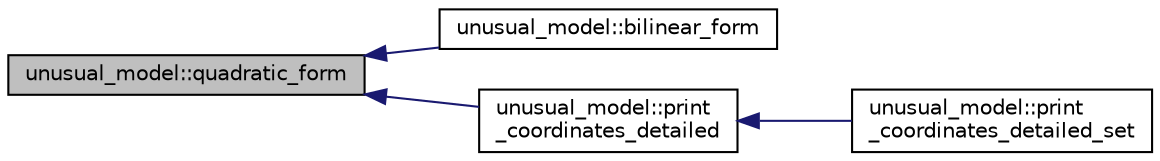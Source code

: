 digraph "unusual_model::quadratic_form"
{
  edge [fontname="Helvetica",fontsize="10",labelfontname="Helvetica",labelfontsize="10"];
  node [fontname="Helvetica",fontsize="10",shape=record];
  rankdir="LR";
  Node446 [label="unusual_model::quadratic_form",height=0.2,width=0.4,color="black", fillcolor="grey75", style="filled", fontcolor="black"];
  Node446 -> Node447 [dir="back",color="midnightblue",fontsize="10",style="solid",fontname="Helvetica"];
  Node447 [label="unusual_model::bilinear_form",height=0.2,width=0.4,color="black", fillcolor="white", style="filled",URL="$dc/d50/classunusual__model.html#a85eb45f85b0277a8da6743792f0ef053"];
  Node446 -> Node448 [dir="back",color="midnightblue",fontsize="10",style="solid",fontname="Helvetica"];
  Node448 [label="unusual_model::print\l_coordinates_detailed",height=0.2,width=0.4,color="black", fillcolor="white", style="filled",URL="$dc/d50/classunusual__model.html#a0c4ba0e0f35a1220693020cf318e9f75"];
  Node448 -> Node449 [dir="back",color="midnightblue",fontsize="10",style="solid",fontname="Helvetica"];
  Node449 [label="unusual_model::print\l_coordinates_detailed_set",height=0.2,width=0.4,color="black", fillcolor="white", style="filled",URL="$dc/d50/classunusual__model.html#a42a0d371727666bc006fc29d804c8d56"];
}
